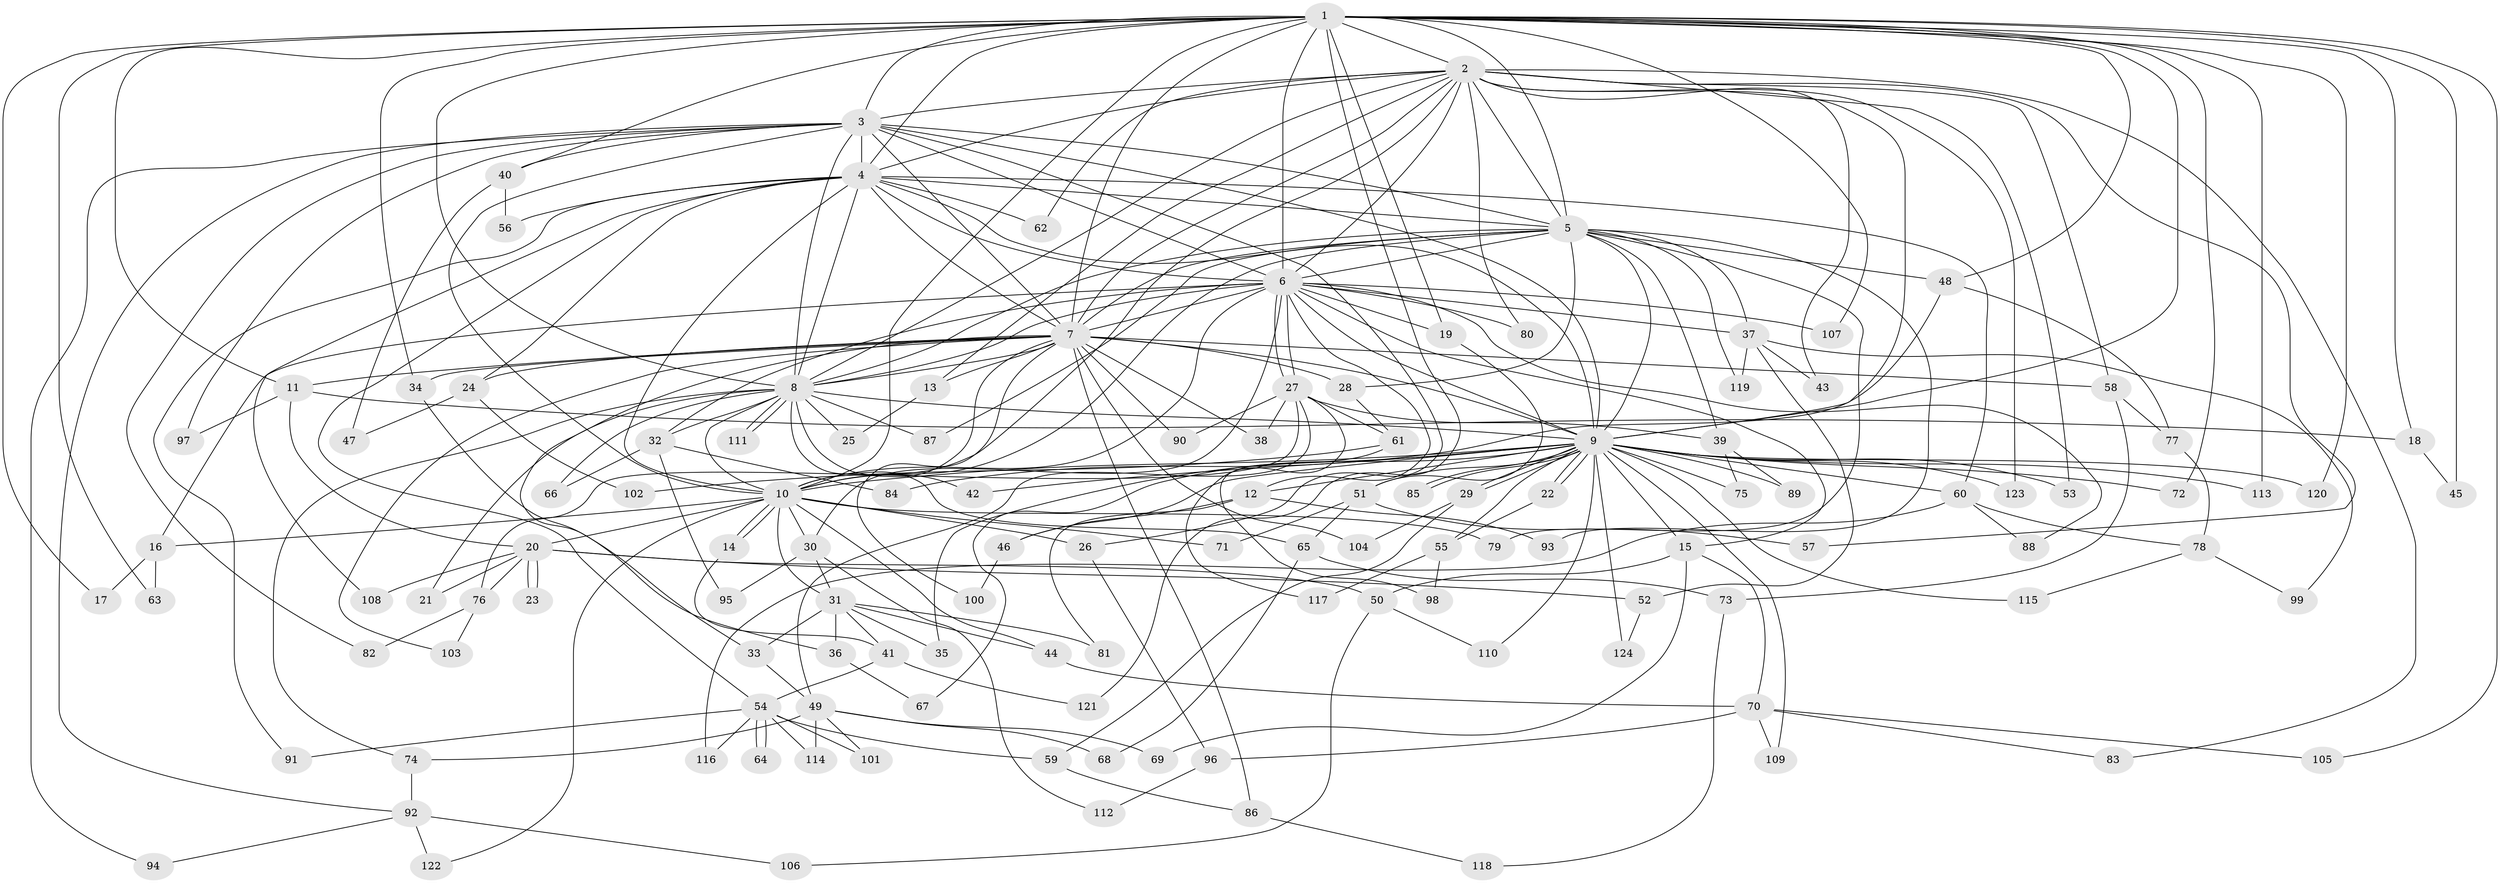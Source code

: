 // Generated by graph-tools (version 1.1) at 2025/13/03/09/25 04:13:51]
// undirected, 124 vertices, 273 edges
graph export_dot {
graph [start="1"]
  node [color=gray90,style=filled];
  1;
  2;
  3;
  4;
  5;
  6;
  7;
  8;
  9;
  10;
  11;
  12;
  13;
  14;
  15;
  16;
  17;
  18;
  19;
  20;
  21;
  22;
  23;
  24;
  25;
  26;
  27;
  28;
  29;
  30;
  31;
  32;
  33;
  34;
  35;
  36;
  37;
  38;
  39;
  40;
  41;
  42;
  43;
  44;
  45;
  46;
  47;
  48;
  49;
  50;
  51;
  52;
  53;
  54;
  55;
  56;
  57;
  58;
  59;
  60;
  61;
  62;
  63;
  64;
  65;
  66;
  67;
  68;
  69;
  70;
  71;
  72;
  73;
  74;
  75;
  76;
  77;
  78;
  79;
  80;
  81;
  82;
  83;
  84;
  85;
  86;
  87;
  88;
  89;
  90;
  91;
  92;
  93;
  94;
  95;
  96;
  97;
  98;
  99;
  100;
  101;
  102;
  103;
  104;
  105;
  106;
  107;
  108;
  109;
  110;
  111;
  112;
  113;
  114;
  115;
  116;
  117;
  118;
  119;
  120;
  121;
  122;
  123;
  124;
  1 -- 2;
  1 -- 3;
  1 -- 4;
  1 -- 5;
  1 -- 6;
  1 -- 7;
  1 -- 8;
  1 -- 9;
  1 -- 10;
  1 -- 11;
  1 -- 17;
  1 -- 18;
  1 -- 19;
  1 -- 34;
  1 -- 40;
  1 -- 45;
  1 -- 48;
  1 -- 63;
  1 -- 72;
  1 -- 105;
  1 -- 107;
  1 -- 113;
  1 -- 120;
  1 -- 121;
  2 -- 3;
  2 -- 4;
  2 -- 5;
  2 -- 6;
  2 -- 7;
  2 -- 8;
  2 -- 9;
  2 -- 10;
  2 -- 13;
  2 -- 43;
  2 -- 53;
  2 -- 57;
  2 -- 58;
  2 -- 62;
  2 -- 80;
  2 -- 83;
  2 -- 123;
  3 -- 4;
  3 -- 5;
  3 -- 6;
  3 -- 7;
  3 -- 8;
  3 -- 9;
  3 -- 10;
  3 -- 26;
  3 -- 40;
  3 -- 82;
  3 -- 92;
  3 -- 94;
  3 -- 97;
  4 -- 5;
  4 -- 6;
  4 -- 7;
  4 -- 8;
  4 -- 9;
  4 -- 10;
  4 -- 24;
  4 -- 54;
  4 -- 56;
  4 -- 60;
  4 -- 62;
  4 -- 91;
  4 -- 108;
  5 -- 6;
  5 -- 7;
  5 -- 8;
  5 -- 9;
  5 -- 10;
  5 -- 28;
  5 -- 37;
  5 -- 39;
  5 -- 48;
  5 -- 79;
  5 -- 87;
  5 -- 93;
  5 -- 119;
  6 -- 7;
  6 -- 8;
  6 -- 9;
  6 -- 10;
  6 -- 12;
  6 -- 15;
  6 -- 16;
  6 -- 19;
  6 -- 27;
  6 -- 27;
  6 -- 30;
  6 -- 32;
  6 -- 37;
  6 -- 80;
  6 -- 88;
  6 -- 107;
  7 -- 8;
  7 -- 9;
  7 -- 10;
  7 -- 11;
  7 -- 13;
  7 -- 24;
  7 -- 28;
  7 -- 33;
  7 -- 34;
  7 -- 38;
  7 -- 58;
  7 -- 86;
  7 -- 90;
  7 -- 100;
  7 -- 103;
  7 -- 104;
  8 -- 9;
  8 -- 10;
  8 -- 21;
  8 -- 25;
  8 -- 32;
  8 -- 42;
  8 -- 65;
  8 -- 66;
  8 -- 74;
  8 -- 87;
  8 -- 111;
  8 -- 111;
  9 -- 10;
  9 -- 12;
  9 -- 15;
  9 -- 22;
  9 -- 22;
  9 -- 29;
  9 -- 29;
  9 -- 35;
  9 -- 42;
  9 -- 46;
  9 -- 51;
  9 -- 53;
  9 -- 55;
  9 -- 60;
  9 -- 67;
  9 -- 72;
  9 -- 75;
  9 -- 85;
  9 -- 85;
  9 -- 89;
  9 -- 109;
  9 -- 110;
  9 -- 113;
  9 -- 115;
  9 -- 120;
  9 -- 123;
  9 -- 124;
  10 -- 14;
  10 -- 14;
  10 -- 16;
  10 -- 20;
  10 -- 26;
  10 -- 30;
  10 -- 31;
  10 -- 44;
  10 -- 71;
  10 -- 79;
  10 -- 122;
  11 -- 18;
  11 -- 20;
  11 -- 97;
  12 -- 46;
  12 -- 81;
  12 -- 93;
  13 -- 25;
  14 -- 41;
  15 -- 50;
  15 -- 69;
  15 -- 70;
  16 -- 17;
  16 -- 63;
  18 -- 45;
  19 -- 51;
  20 -- 21;
  20 -- 23;
  20 -- 23;
  20 -- 50;
  20 -- 52;
  20 -- 76;
  20 -- 108;
  22 -- 55;
  24 -- 47;
  24 -- 102;
  26 -- 96;
  27 -- 38;
  27 -- 39;
  27 -- 49;
  27 -- 61;
  27 -- 76;
  27 -- 90;
  27 -- 117;
  28 -- 61;
  29 -- 59;
  29 -- 104;
  30 -- 31;
  30 -- 95;
  30 -- 112;
  31 -- 33;
  31 -- 35;
  31 -- 36;
  31 -- 41;
  31 -- 44;
  31 -- 81;
  32 -- 66;
  32 -- 84;
  32 -- 95;
  33 -- 49;
  34 -- 36;
  36 -- 67;
  37 -- 43;
  37 -- 52;
  37 -- 99;
  37 -- 119;
  39 -- 75;
  39 -- 89;
  40 -- 47;
  40 -- 56;
  41 -- 54;
  41 -- 121;
  44 -- 70;
  46 -- 100;
  48 -- 77;
  48 -- 84;
  49 -- 68;
  49 -- 69;
  49 -- 74;
  49 -- 101;
  49 -- 114;
  50 -- 106;
  50 -- 110;
  51 -- 57;
  51 -- 65;
  51 -- 71;
  52 -- 124;
  54 -- 59;
  54 -- 64;
  54 -- 64;
  54 -- 91;
  54 -- 101;
  54 -- 114;
  54 -- 116;
  55 -- 98;
  55 -- 117;
  58 -- 73;
  58 -- 77;
  59 -- 86;
  60 -- 78;
  60 -- 88;
  60 -- 116;
  61 -- 98;
  61 -- 102;
  65 -- 68;
  65 -- 73;
  70 -- 83;
  70 -- 96;
  70 -- 105;
  70 -- 109;
  73 -- 118;
  74 -- 92;
  76 -- 82;
  76 -- 103;
  77 -- 78;
  78 -- 99;
  78 -- 115;
  86 -- 118;
  92 -- 94;
  92 -- 106;
  92 -- 122;
  96 -- 112;
}
